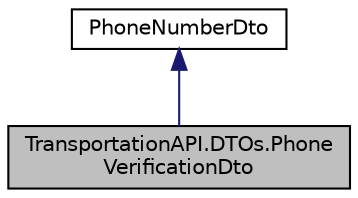 digraph "TransportationAPI.DTOs.PhoneVerificationDto"
{
 // LATEX_PDF_SIZE
  edge [fontname="Helvetica",fontsize="10",labelfontname="Helvetica",labelfontsize="10"];
  node [fontname="Helvetica",fontsize="10",shape=record];
  Node1 [label="TransportationAPI.DTOs.Phone\lVerificationDto",height=0.2,width=0.4,color="black", fillcolor="grey75", style="filled", fontcolor="black",tooltip=" "];
  Node2 -> Node1 [dir="back",color="midnightblue",fontsize="10",style="solid",fontname="Helvetica"];
  Node2 [label="PhoneNumberDto",height=0.2,width=0.4,color="black", fillcolor="white", style="filled",URL="$class_transportation_a_p_i_1_1_d_t_os_1_1_phone_number_dto.html",tooltip=" "];
}
